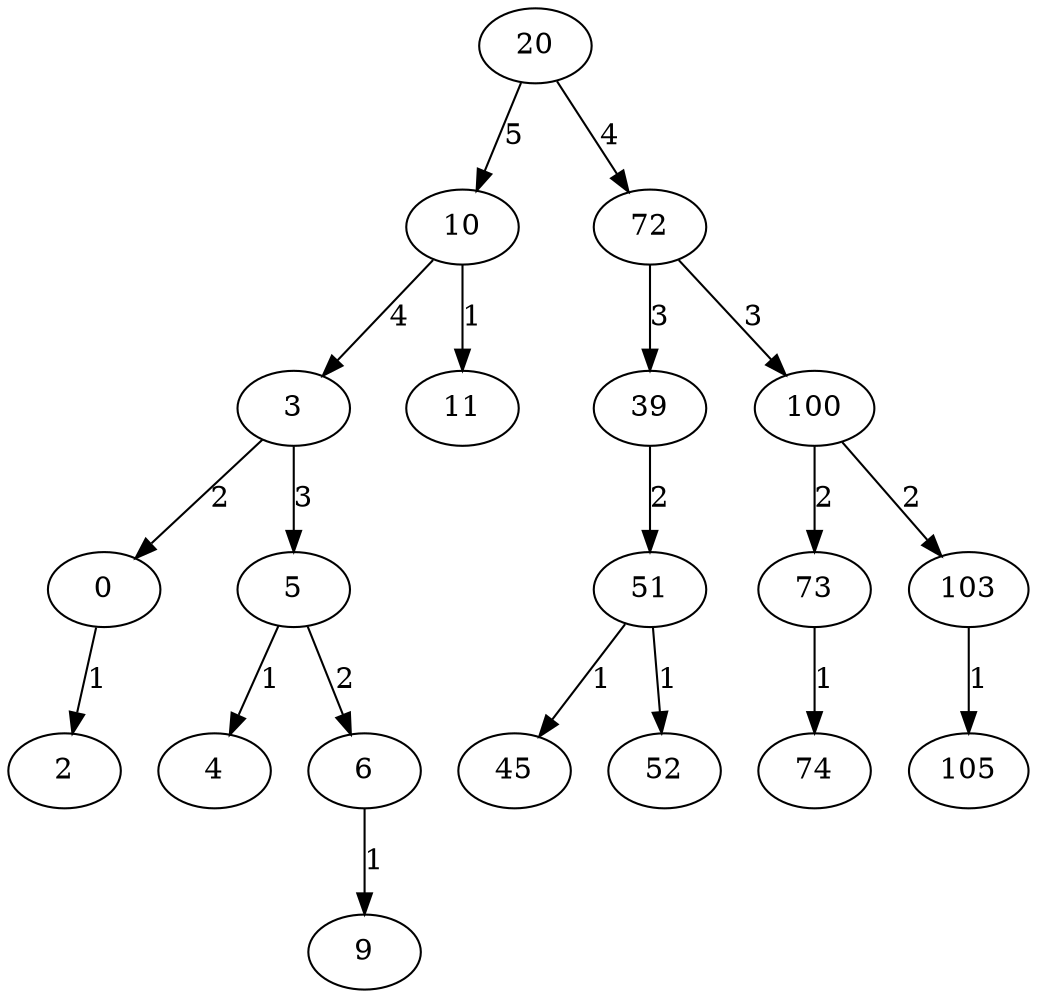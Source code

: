 digraph G {
20 ->10 [label="5"];
10 ->3 [label="4"];
3 ->0 [label="2"];
0 ->2 [label="1"];
3 ->5 [label="3"];
5 ->4 [label="1"];
5 ->6 [label="2"];
6 ->9 [label="1"];
10 ->11 [label="1"];
20 ->72 [label="4"];
72 ->39 [label="3"];
39 ->51 [label="2"];
51 ->45 [label="1"];
51 ->52 [label="1"];
72 ->100 [label="3"];
100 ->73 [label="2"];
73 ->74 [label="1"];
100 ->103 [label="2"];
103 ->105 [label="1"];
}